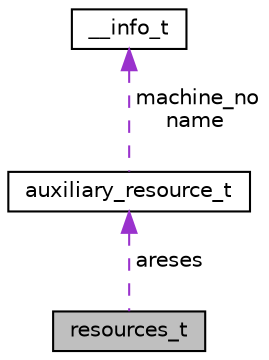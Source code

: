 digraph "resources_t"
{
 // LATEX_PDF_SIZE
  edge [fontname="Helvetica",fontsize="10",labelfontname="Helvetica",labelfontsize="10"];
  node [fontname="Helvetica",fontsize="10",shape=record];
  Node1 [label="resources_t",height=0.2,width=0.4,color="black", fillcolor="grey75", style="filled", fontcolor="black",tooltip=" "];
  Node2 -> Node1 [dir="back",color="darkorchid3",fontsize="10",style="dashed",label=" areses" ,fontname="Helvetica"];
  Node2 [label="auxiliary_resource_t",height=0.2,width=0.4,color="black", fillcolor="white", style="filled",URL="$structauxiliary__resource__t.html",tooltip=" "];
  Node3 -> Node2 [dir="back",color="darkorchid3",fontsize="10",style="dashed",label=" machine_no\nname" ,fontname="Helvetica"];
  Node3 [label="__info_t",height=0.2,width=0.4,color="black", fillcolor="white", style="filled",URL="$struct____info__t.html",tooltip=" "];
}
